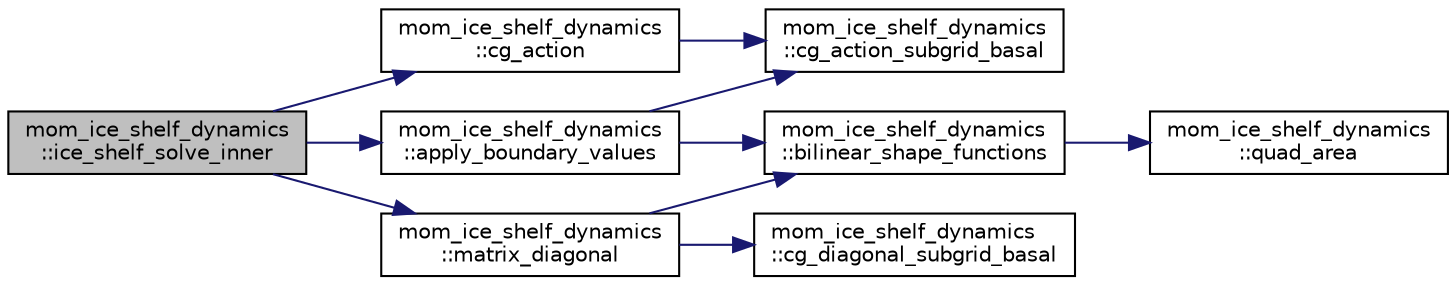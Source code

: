 digraph "mom_ice_shelf_dynamics::ice_shelf_solve_inner"
{
 // INTERACTIVE_SVG=YES
 // LATEX_PDF_SIZE
  edge [fontname="Helvetica",fontsize="10",labelfontname="Helvetica",labelfontsize="10"];
  node [fontname="Helvetica",fontsize="10",shape=record];
  rankdir="LR";
  Node1 [label="mom_ice_shelf_dynamics\l::ice_shelf_solve_inner",height=0.2,width=0.4,color="black", fillcolor="grey75", style="filled", fontcolor="black",tooltip=" "];
  Node1 -> Node2 [color="midnightblue",fontsize="10",style="solid",fontname="Helvetica"];
  Node2 [label="mom_ice_shelf_dynamics\l::apply_boundary_values",height=0.2,width=0.4,color="black", fillcolor="white", style="filled",URL="$namespacemom__ice__shelf__dynamics.html#a80832e49ec6ba0f5061a95dfad0275b8",tooltip=" "];
  Node2 -> Node3 [color="midnightblue",fontsize="10",style="solid",fontname="Helvetica"];
  Node3 [label="mom_ice_shelf_dynamics\l::bilinear_shape_functions",height=0.2,width=0.4,color="black", fillcolor="white", style="filled",URL="$namespacemom__ice__shelf__dynamics.html#a257855320072cd237f07d325331e4ecf",tooltip="This subroutine calculates the gradients of bilinear basis elements that that are centered at the ver..."];
  Node3 -> Node4 [color="midnightblue",fontsize="10",style="solid",fontname="Helvetica"];
  Node4 [label="mom_ice_shelf_dynamics\l::quad_area",height=0.2,width=0.4,color="black", fillcolor="white", style="filled",URL="$namespacemom__ice__shelf__dynamics.html#a44ac16282b7667409d32e7eb3e667822",tooltip="Calculate area of quadrilateral."];
  Node2 -> Node5 [color="midnightblue",fontsize="10",style="solid",fontname="Helvetica"];
  Node5 [label="mom_ice_shelf_dynamics\l::cg_action_subgrid_basal",height=0.2,width=0.4,color="black", fillcolor="white", style="filled",URL="$namespacemom__ice__shelf__dynamics.html#a34bac8fd815ba44183f74a75ea3067bb",tooltip=" "];
  Node1 -> Node6 [color="midnightblue",fontsize="10",style="solid",fontname="Helvetica"];
  Node6 [label="mom_ice_shelf_dynamics\l::cg_action",height=0.2,width=0.4,color="black", fillcolor="white", style="filled",URL="$namespacemom__ice__shelf__dynamics.html#ad0df9a4e6af446d7fab86850cc5d464e",tooltip=" "];
  Node6 -> Node5 [color="midnightblue",fontsize="10",style="solid",fontname="Helvetica"];
  Node1 -> Node7 [color="midnightblue",fontsize="10",style="solid",fontname="Helvetica"];
  Node7 [label="mom_ice_shelf_dynamics\l::matrix_diagonal",height=0.2,width=0.4,color="black", fillcolor="white", style="filled",URL="$namespacemom__ice__shelf__dynamics.html#af47f38c9ad80827fa68290fde53cbd7e",tooltip="returns the diagonal entries of the matrix for a Jacobi preconditioning"];
  Node7 -> Node3 [color="midnightblue",fontsize="10",style="solid",fontname="Helvetica"];
  Node7 -> Node8 [color="midnightblue",fontsize="10",style="solid",fontname="Helvetica"];
  Node8 [label="mom_ice_shelf_dynamics\l::cg_diagonal_subgrid_basal",height=0.2,width=0.4,color="black", fillcolor="white", style="filled",URL="$namespacemom__ice__shelf__dynamics.html#afd4f2ba56c579a806aaa7e55a4caf392",tooltip=" "];
}
